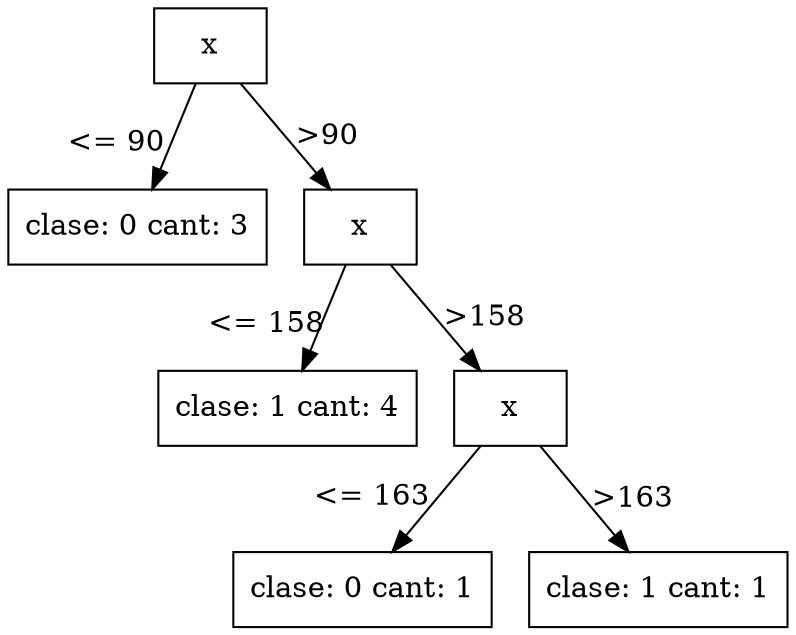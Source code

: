 digraph "mi arbol" {
	size=8.5
	node [shape=box]
	0 [label=x]
	0 -> 1 [headlabel="<= 90" labelangle=60 labeldistance=2.8]
	0 -> 2 [label=">90"]
	1 [label="clase: 0 cant: 3"]
	2 [label=x]
	2 -> 3 [headlabel="<= 158" labelangle=60 labeldistance=2.8]
	2 -> 4 [label=">158"]
	3 [label="clase: 1 cant: 4"]
	4 [label=x]
	4 -> 5 [headlabel="<= 163" labelangle=60 labeldistance=2.8]
	4 -> 6 [label=">163"]
	5 [label="clase: 0 cant: 1"]
	6 [label="clase: 1 cant: 1"]
}
